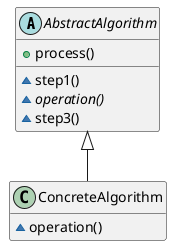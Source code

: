 @startuml

skinparam nodesep 75
skinparam ranksep 50
hide empty members

abstract class AbstractAlgorithm {
  + process()
  __
  ~ step1()
  ~ {abstract} operation()
  ~ step3()
}

class ConcreteAlgorithm {
  ~  operation()
}

AbstractAlgorithm <|-- ConcreteAlgorithm

@enduml

